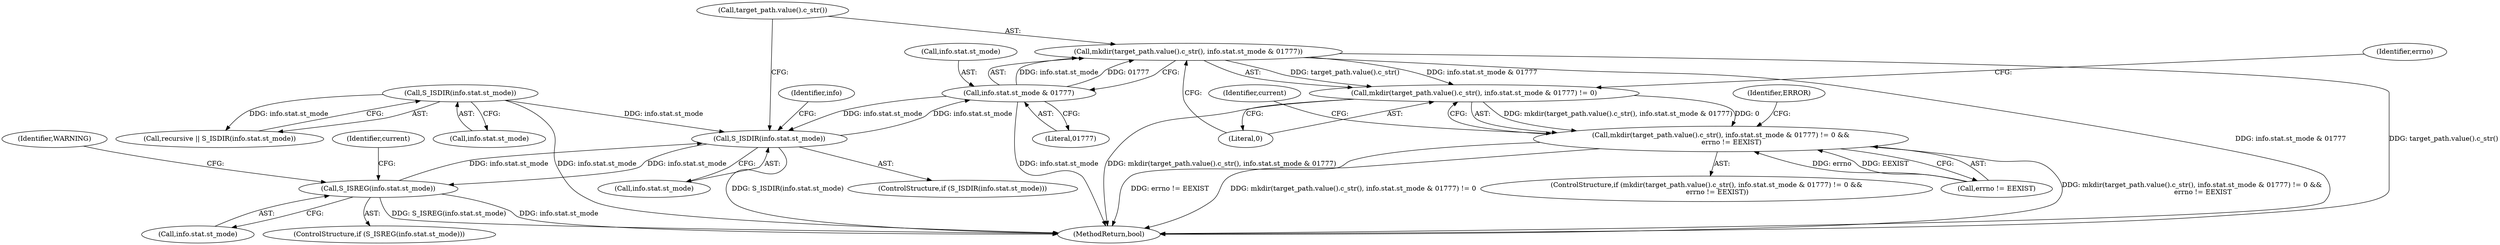 digraph "0_Chrome_23803a58e481e464a787e4b2c461af9e62f03905@API" {
"1000292" [label="(Call,mkdir(target_path.value().c_str(), info.stat.st_mode & 01777))"];
"1000294" [label="(Call,info.stat.st_mode & 01777)"];
"1000282" [label="(Call,S_ISDIR(info.stat.st_mode))"];
"1000252" [label="(Call,S_ISDIR(info.stat.st_mode))"];
"1000321" [label="(Call,S_ISREG(info.stat.st_mode))"];
"1000291" [label="(Call,mkdir(target_path.value().c_str(), info.stat.st_mode & 01777) != 0)"];
"1000290" [label="(Call,mkdir(target_path.value().c_str(), info.stat.st_mode & 01777) != 0 &&\n          errno != EEXIST)"];
"1000331" [label="(Identifier,current)"];
"1000352" [label="(Identifier,current)"];
"1000250" [label="(Call,recursive || S_ISDIR(info.stat.st_mode))"];
"1000347" [label="(Identifier,WARNING)"];
"1000321" [label="(Call,S_ISREG(info.stat.st_mode))"];
"1000324" [label="(Identifier,info)"];
"1000322" [label="(Call,info.stat.st_mode)"];
"1000292" [label="(Call,mkdir(target_path.value().c_str(), info.stat.st_mode & 01777))"];
"1000283" [label="(Call,info.stat.st_mode)"];
"1000281" [label="(ControlStructure,if (S_ISDIR(info.stat.st_mode)))"];
"1000294" [label="(Call,info.stat.st_mode & 01777)"];
"1000295" [label="(Call,info.stat.st_mode)"];
"1000359" [label="(MethodReturn,bool)"];
"1000302" [label="(Call,errno != EEXIST)"];
"1000301" [label="(Literal,0)"];
"1000303" [label="(Identifier,errno)"];
"1000293" [label="(Call,target_path.value().c_str())"];
"1000253" [label="(Call,info.stat.st_mode)"];
"1000300" [label="(Literal,01777)"];
"1000320" [label="(ControlStructure,if (S_ISREG(info.stat.st_mode)))"];
"1000291" [label="(Call,mkdir(target_path.value().c_str(), info.stat.st_mode & 01777) != 0)"];
"1000308" [label="(Identifier,ERROR)"];
"1000289" [label="(ControlStructure,if (mkdir(target_path.value().c_str(), info.stat.st_mode & 01777) != 0 &&\n          errno != EEXIST))"];
"1000290" [label="(Call,mkdir(target_path.value().c_str(), info.stat.st_mode & 01777) != 0 &&\n          errno != EEXIST)"];
"1000252" [label="(Call,S_ISDIR(info.stat.st_mode))"];
"1000282" [label="(Call,S_ISDIR(info.stat.st_mode))"];
"1000292" -> "1000291"  [label="AST: "];
"1000292" -> "1000294"  [label="CFG: "];
"1000293" -> "1000292"  [label="AST: "];
"1000294" -> "1000292"  [label="AST: "];
"1000301" -> "1000292"  [label="CFG: "];
"1000292" -> "1000359"  [label="DDG: info.stat.st_mode & 01777"];
"1000292" -> "1000359"  [label="DDG: target_path.value().c_str()"];
"1000292" -> "1000291"  [label="DDG: target_path.value().c_str()"];
"1000292" -> "1000291"  [label="DDG: info.stat.st_mode & 01777"];
"1000294" -> "1000292"  [label="DDG: info.stat.st_mode"];
"1000294" -> "1000292"  [label="DDG: 01777"];
"1000294" -> "1000300"  [label="CFG: "];
"1000295" -> "1000294"  [label="AST: "];
"1000300" -> "1000294"  [label="AST: "];
"1000294" -> "1000359"  [label="DDG: info.stat.st_mode"];
"1000294" -> "1000282"  [label="DDG: info.stat.st_mode"];
"1000282" -> "1000294"  [label="DDG: info.stat.st_mode"];
"1000282" -> "1000281"  [label="AST: "];
"1000282" -> "1000283"  [label="CFG: "];
"1000283" -> "1000282"  [label="AST: "];
"1000293" -> "1000282"  [label="CFG: "];
"1000324" -> "1000282"  [label="CFG: "];
"1000282" -> "1000359"  [label="DDG: S_ISDIR(info.stat.st_mode)"];
"1000252" -> "1000282"  [label="DDG: info.stat.st_mode"];
"1000321" -> "1000282"  [label="DDG: info.stat.st_mode"];
"1000282" -> "1000321"  [label="DDG: info.stat.st_mode"];
"1000252" -> "1000250"  [label="AST: "];
"1000252" -> "1000253"  [label="CFG: "];
"1000253" -> "1000252"  [label="AST: "];
"1000250" -> "1000252"  [label="CFG: "];
"1000252" -> "1000359"  [label="DDG: info.stat.st_mode"];
"1000252" -> "1000250"  [label="DDG: info.stat.st_mode"];
"1000321" -> "1000320"  [label="AST: "];
"1000321" -> "1000322"  [label="CFG: "];
"1000322" -> "1000321"  [label="AST: "];
"1000331" -> "1000321"  [label="CFG: "];
"1000347" -> "1000321"  [label="CFG: "];
"1000321" -> "1000359"  [label="DDG: info.stat.st_mode"];
"1000321" -> "1000359"  [label="DDG: S_ISREG(info.stat.st_mode)"];
"1000291" -> "1000290"  [label="AST: "];
"1000291" -> "1000301"  [label="CFG: "];
"1000301" -> "1000291"  [label="AST: "];
"1000303" -> "1000291"  [label="CFG: "];
"1000290" -> "1000291"  [label="CFG: "];
"1000291" -> "1000359"  [label="DDG: mkdir(target_path.value().c_str(), info.stat.st_mode & 01777)"];
"1000291" -> "1000290"  [label="DDG: mkdir(target_path.value().c_str(), info.stat.st_mode & 01777)"];
"1000291" -> "1000290"  [label="DDG: 0"];
"1000290" -> "1000289"  [label="AST: "];
"1000290" -> "1000302"  [label="CFG: "];
"1000302" -> "1000290"  [label="AST: "];
"1000308" -> "1000290"  [label="CFG: "];
"1000352" -> "1000290"  [label="CFG: "];
"1000290" -> "1000359"  [label="DDG: mkdir(target_path.value().c_str(), info.stat.st_mode & 01777) != 0"];
"1000290" -> "1000359"  [label="DDG: mkdir(target_path.value().c_str(), info.stat.st_mode & 01777) != 0 &&\n          errno != EEXIST"];
"1000290" -> "1000359"  [label="DDG: errno != EEXIST"];
"1000302" -> "1000290"  [label="DDG: errno"];
"1000302" -> "1000290"  [label="DDG: EEXIST"];
}
